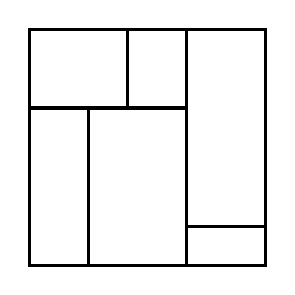 \begin{tikzpicture}[very thick, scale=.5]
    \draw (0,4) rectangle (5/2,6);
    \draw (5/2,4) rectangle (4,6);
    \draw (0,0) rectangle (3/2,4);
    \draw (3/2,0) rectangle (4,4);
    \draw (4,1) rectangle (6,6);
    \draw (4,0) rectangle (6,1);
\end{tikzpicture}

